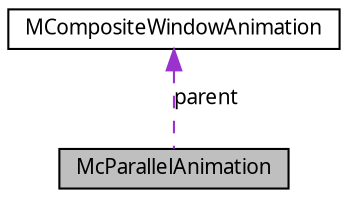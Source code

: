 digraph G
{
  edge [fontname="FreeSans.ttf",fontsize="10",labelfontname="FreeSans.ttf",labelfontsize="10"];
  node [fontname="FreeSans.ttf",fontsize="10",shape=record];
  Node1 [label="McParallelAnimation",height=0.2,width=0.4,color="black", fillcolor="grey75", style="filled" fontcolor="black"];
  Node2 -> Node1 [dir=back,color="darkorchid3",fontsize="10",style="dashed",label="parent",fontname="FreeSans.ttf"];
  Node2 [label="MCompositeWindowAnimation",height=0.2,width=0.4,color="black", fillcolor="white", style="filled",URL="$class_m_composite_window_animation.html",tooltip="MCompositeWindowAnimation class which provides full control of position transformation and opacity an..."];
}
